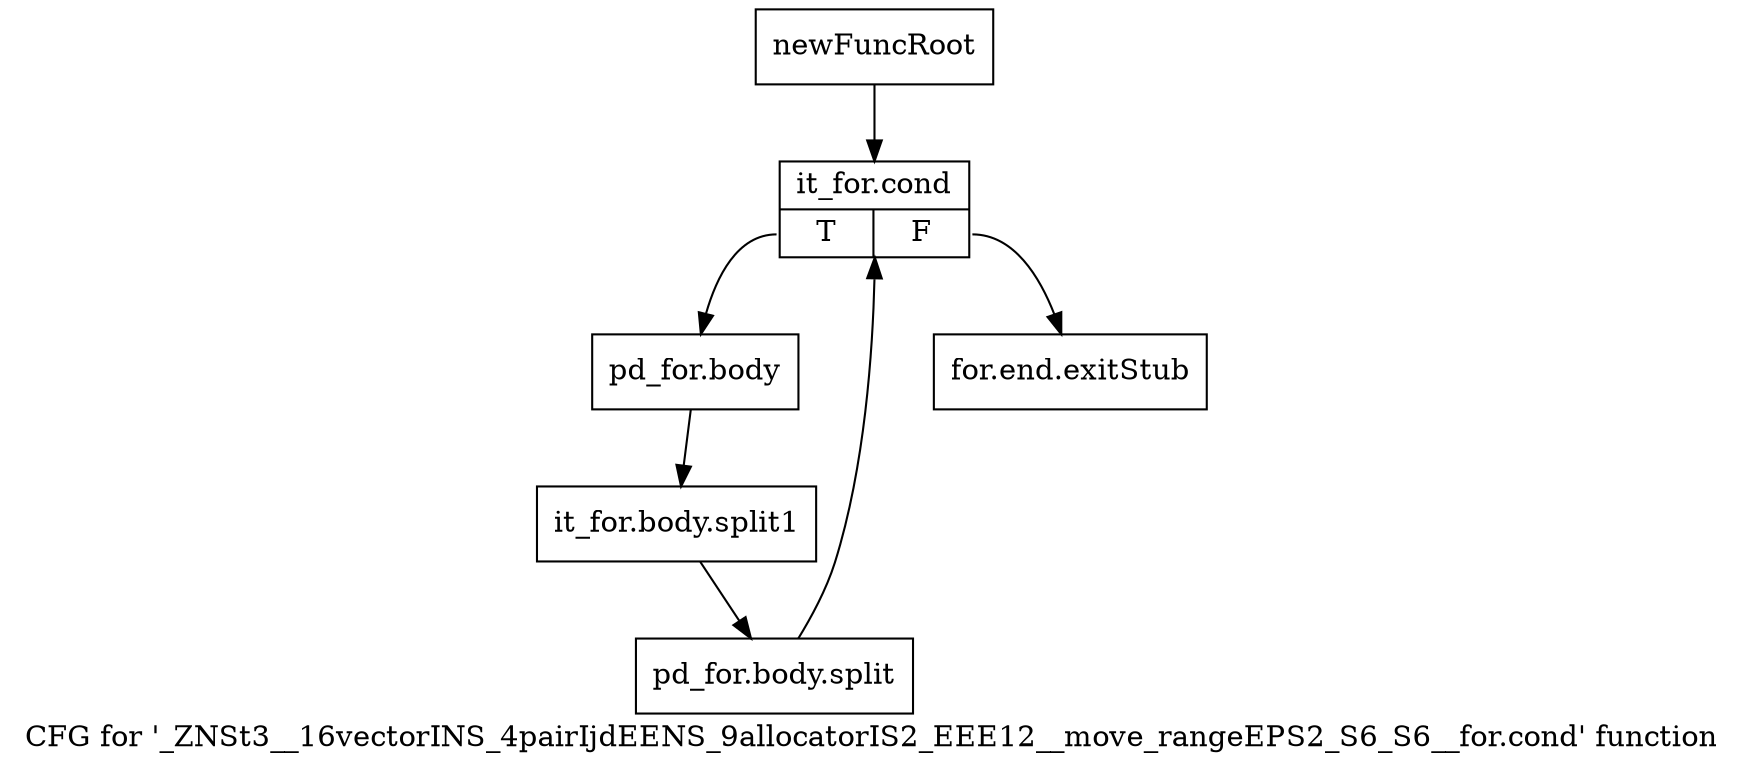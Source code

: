 digraph "CFG for '_ZNSt3__16vectorINS_4pairIjdEENS_9allocatorIS2_EEE12__move_rangeEPS2_S6_S6__for.cond' function" {
	label="CFG for '_ZNSt3__16vectorINS_4pairIjdEENS_9allocatorIS2_EEE12__move_rangeEPS2_S6_S6__for.cond' function";

	Node0x93820f0 [shape=record,label="{newFuncRoot}"];
	Node0x93820f0 -> Node0x9382190;
	Node0x9382140 [shape=record,label="{for.end.exitStub}"];
	Node0x9382190 [shape=record,label="{it_for.cond|{<s0>T|<s1>F}}"];
	Node0x9382190:s0 -> Node0x93821e0;
	Node0x9382190:s1 -> Node0x9382140;
	Node0x93821e0 [shape=record,label="{pd_for.body}"];
	Node0x93821e0 -> Node0xb5bd7b0;
	Node0xb5bd7b0 [shape=record,label="{it_for.body.split1}"];
	Node0xb5bd7b0 -> Node0xb5ca780;
	Node0xb5ca780 [shape=record,label="{pd_for.body.split}"];
	Node0xb5ca780 -> Node0x9382190;
}
